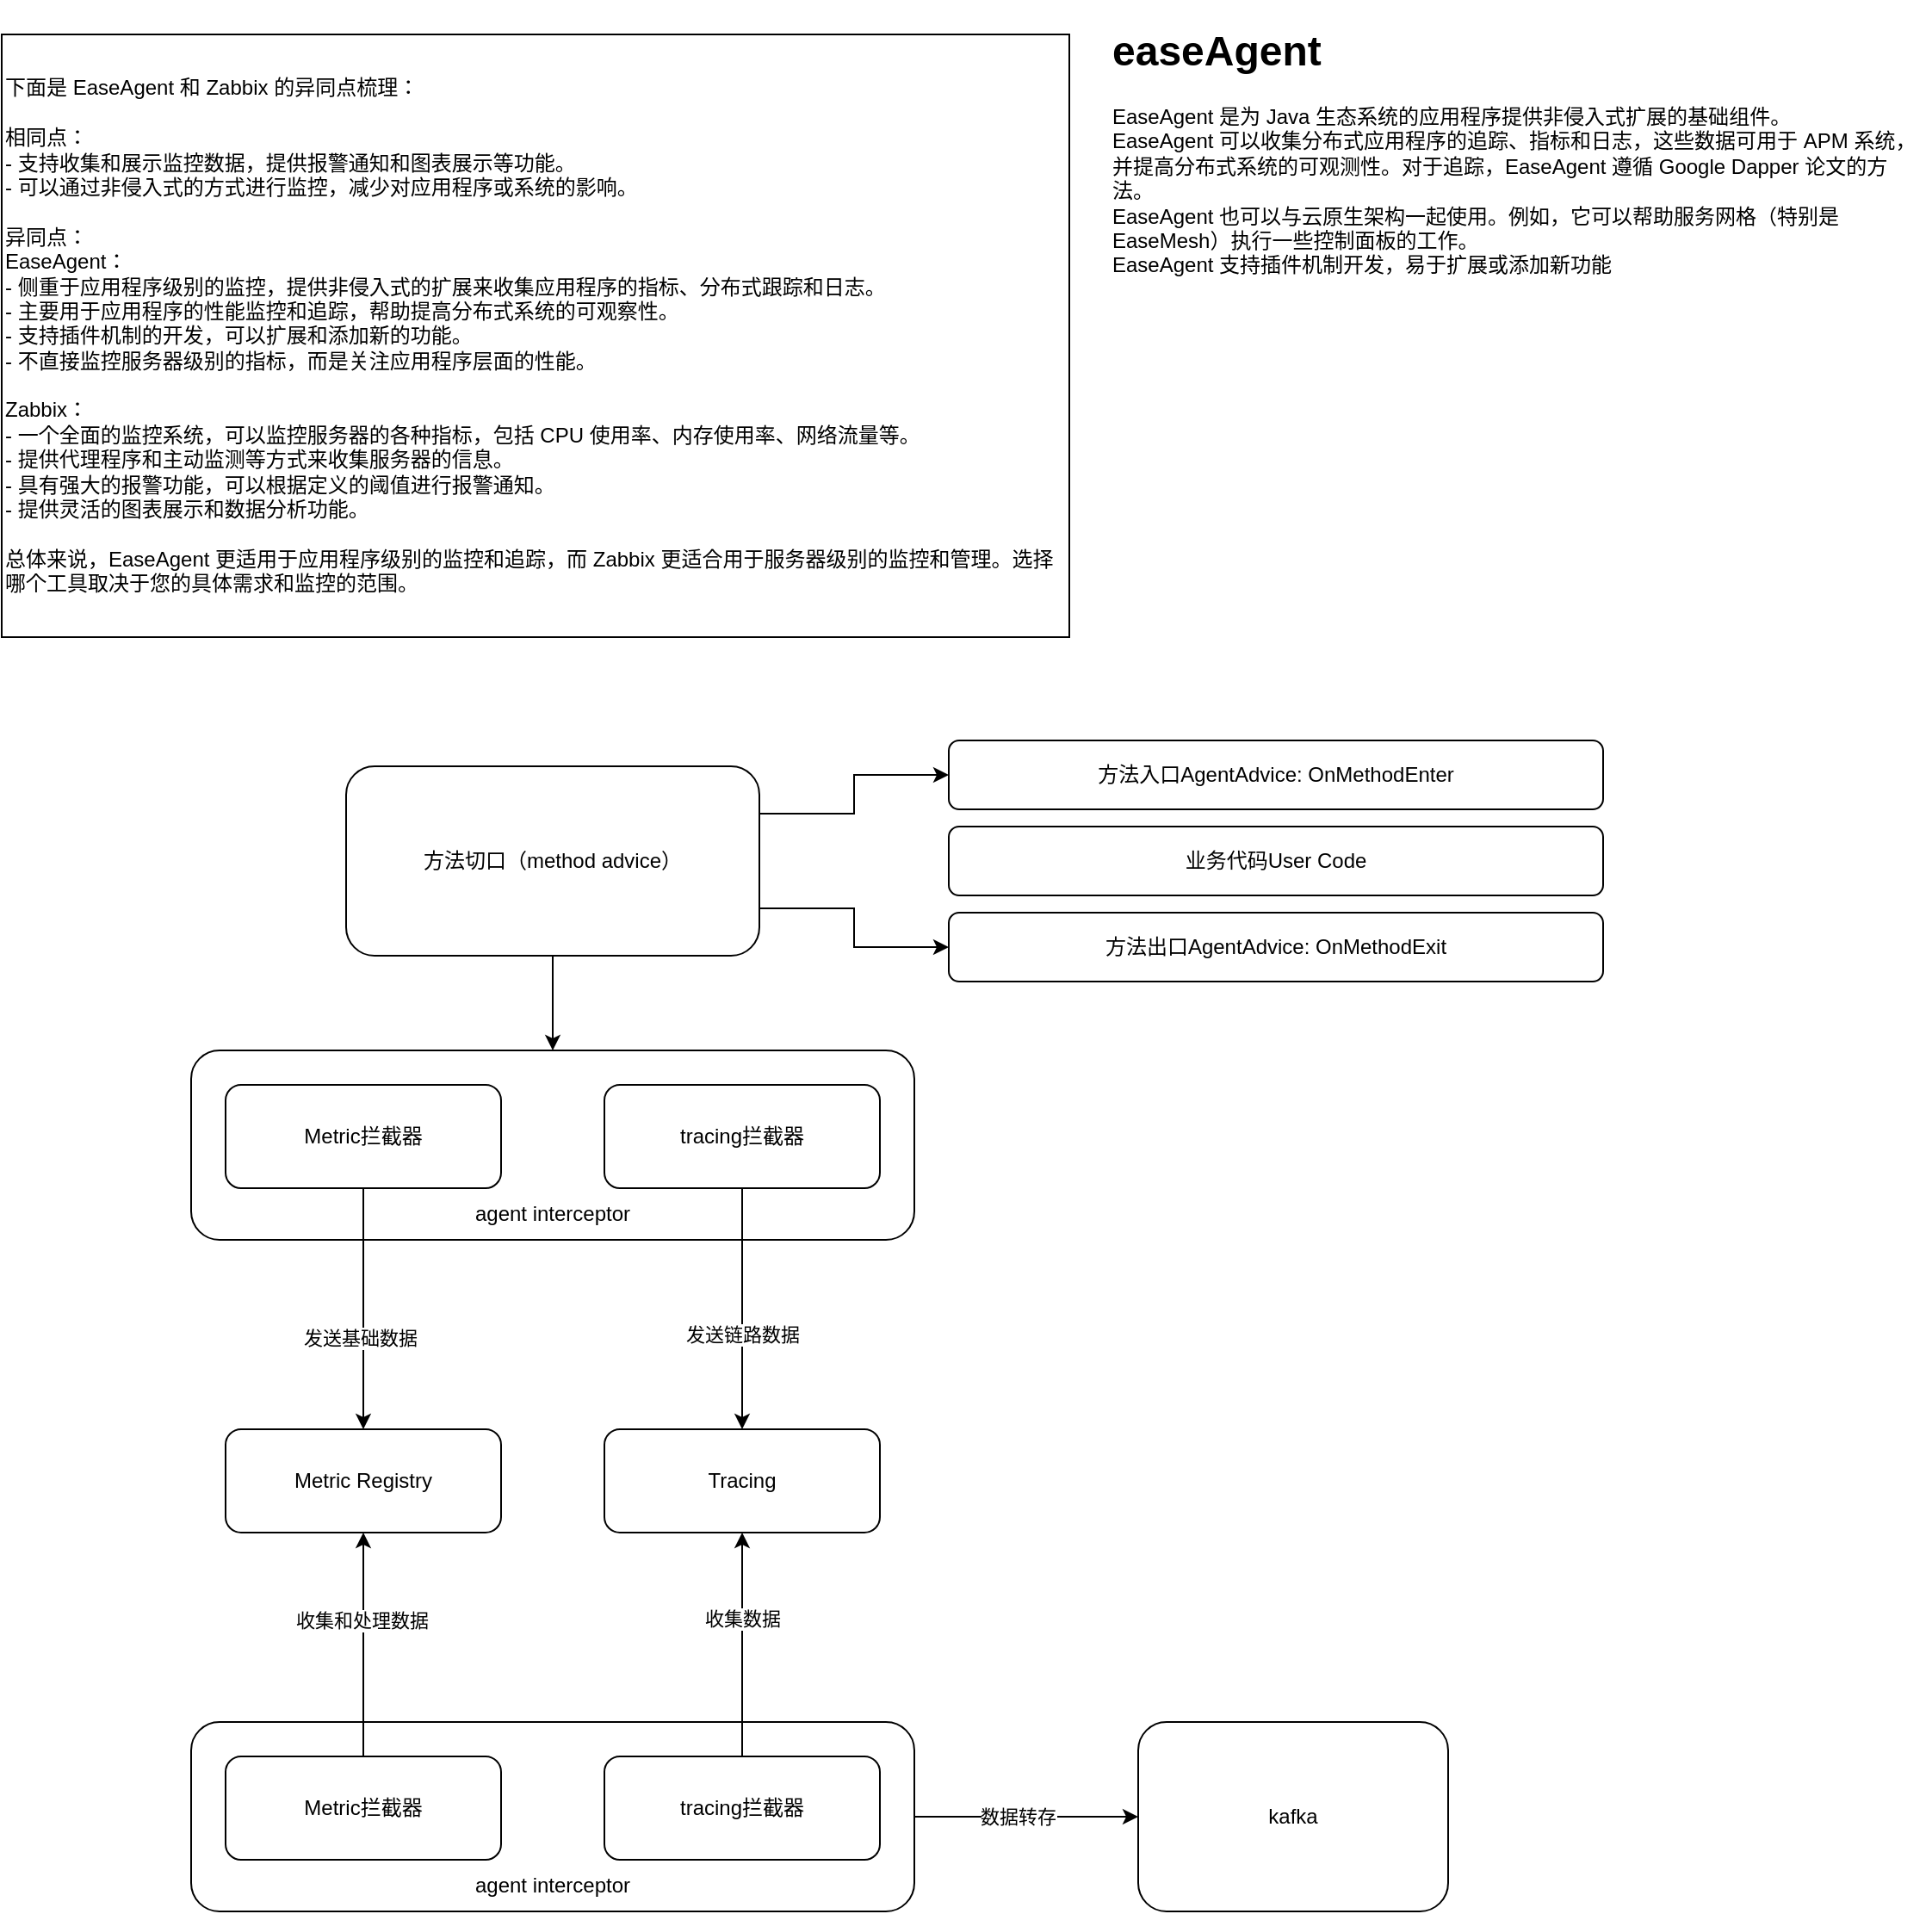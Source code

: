 <mxfile version="21.3.8" type="github">
  <diagram name="第 1 页" id="n-G3lqDVLXR1q0Zq0EH0">
    <mxGraphModel dx="1434" dy="756" grid="1" gridSize="10" guides="1" tooltips="1" connect="1" arrows="1" fold="1" page="1" pageScale="1" pageWidth="1169" pageHeight="1654" math="0" shadow="0">
      <root>
        <mxCell id="0" />
        <mxCell id="1" parent="0" />
        <mxCell id="sJQpwPbI6ToiGN9EEG05-1" value="&lt;h1&gt;easeAgent&lt;/h1&gt;&lt;p&gt;EaseAgent 是为 Java 生态系统的应用程序提供非侵入式扩展的基础组件。&lt;br/&gt;EaseAgent 可以收集分布式应用程序的追踪、指标和日志，这些数据可用于 APM 系统，并提高分布式系统的可观测性。对于追踪，EaseAgent 遵循 Google Dapper 论文的方法。&lt;br/&gt;EaseAgent 也可以与云原生架构一起使用。例如，它可以帮助服务网格（特别是 EaseMesh）执行一些控制面板的工作。&lt;br/&gt;EaseAgent 支持插件机制开发，易于扩展或添加新功能&lt;br&gt;&lt;/p&gt;" style="text;html=1;strokeColor=none;fillColor=none;spacing=5;spacingTop=-20;whiteSpace=wrap;overflow=hidden;rounded=0;" parent="1" vertex="1">
          <mxGeometry x="680" y="20" width="480" height="180" as="geometry" />
        </mxCell>
        <mxCell id="sJQpwPbI6ToiGN9EEG05-2" value="&lt;div&gt;下面是 EaseAgent 和 Zabbix 的异同点梳理：&lt;/div&gt;&lt;div&gt;&lt;br&gt;&lt;/div&gt;&lt;div&gt;相同点：&lt;/div&gt;&lt;div&gt;- 支持收集和展示监控数据，提供报警通知和图表展示等功能。&lt;/div&gt;&lt;div&gt;- 可以通过非侵入式的方式进行监控，减少对应用程序或系统的影响。&lt;/div&gt;&lt;div&gt;&lt;br&gt;&lt;/div&gt;&lt;div&gt;异同点：&lt;/div&gt;&lt;div&gt;EaseAgent：&lt;/div&gt;&lt;div&gt;- 侧重于应用程序级别的监控，提供非侵入式的扩展来收集应用程序的指标、分布式跟踪和日志。&lt;/div&gt;&lt;div&gt;- 主要用于应用程序的性能监控和追踪，帮助提高分布式系统的可观察性。&lt;/div&gt;&lt;div&gt;- 支持插件机制的开发，可以扩展和添加新的功能。&lt;/div&gt;&lt;div&gt;- 不直接监控服务器级别的指标，而是关注应用程序层面的性能。&lt;/div&gt;&lt;div&gt;&lt;br&gt;&lt;/div&gt;&lt;div&gt;Zabbix：&lt;/div&gt;&lt;div&gt;- 一个全面的监控系统，可以监控服务器的各种指标，包括 CPU 使用率、内存使用率、网络流量等。&lt;/div&gt;&lt;div&gt;- 提供代理程序和主动监测等方式来收集服务器的信息。&lt;/div&gt;&lt;div&gt;- 具有强大的报警功能，可以根据定义的阈值进行报警通知。&lt;/div&gt;&lt;div&gt;- 提供灵活的图表展示和数据分析功能。&lt;/div&gt;&lt;div&gt;&lt;br&gt;&lt;/div&gt;&lt;div&gt;总体来说，EaseAgent 更适用于应用程序级别的监控和追踪，而 Zabbix 更适合用于服务器级别的监控和管理。选择哪个工具取决于您的具体需求和监控的范围。&lt;/div&gt;" style="rounded=0;whiteSpace=wrap;html=1;align=left;" parent="1" vertex="1">
          <mxGeometry x="40" y="30" width="620" height="350" as="geometry" />
        </mxCell>
        <mxCell id="N8TUmXQ6MpgpeVFSDW9v-6" style="edgeStyle=orthogonalEdgeStyle;rounded=0;orthogonalLoop=1;jettySize=auto;html=1;exitX=1;exitY=0.25;exitDx=0;exitDy=0;entryX=0;entryY=0.5;entryDx=0;entryDy=0;" edge="1" parent="1" source="N8TUmXQ6MpgpeVFSDW9v-1" target="N8TUmXQ6MpgpeVFSDW9v-3">
          <mxGeometry relative="1" as="geometry">
            <Array as="points">
              <mxPoint x="535" y="483" />
              <mxPoint x="535" y="460" />
            </Array>
          </mxGeometry>
        </mxCell>
        <mxCell id="N8TUmXQ6MpgpeVFSDW9v-7" style="edgeStyle=orthogonalEdgeStyle;rounded=0;orthogonalLoop=1;jettySize=auto;html=1;exitX=1;exitY=0.75;exitDx=0;exitDy=0;" edge="1" parent="1" source="N8TUmXQ6MpgpeVFSDW9v-1" target="N8TUmXQ6MpgpeVFSDW9v-5">
          <mxGeometry relative="1" as="geometry" />
        </mxCell>
        <mxCell id="N8TUmXQ6MpgpeVFSDW9v-17" style="edgeStyle=orthogonalEdgeStyle;rounded=0;orthogonalLoop=1;jettySize=auto;html=1;" edge="1" parent="1" source="N8TUmXQ6MpgpeVFSDW9v-1" target="N8TUmXQ6MpgpeVFSDW9v-14">
          <mxGeometry relative="1" as="geometry" />
        </mxCell>
        <mxCell id="N8TUmXQ6MpgpeVFSDW9v-1" value="方法切口（method advice）" style="rounded=1;whiteSpace=wrap;html=1;" vertex="1" parent="1">
          <mxGeometry x="240" y="455" width="240" height="110" as="geometry" />
        </mxCell>
        <mxCell id="N8TUmXQ6MpgpeVFSDW9v-3" value="方法入口AgentAdvice: OnMethodEnter" style="rounded=1;whiteSpace=wrap;html=1;" vertex="1" parent="1">
          <mxGeometry x="590" y="440" width="380" height="40" as="geometry" />
        </mxCell>
        <mxCell id="N8TUmXQ6MpgpeVFSDW9v-4" value="业务代码User Code" style="rounded=1;whiteSpace=wrap;html=1;" vertex="1" parent="1">
          <mxGeometry x="590" y="490" width="380" height="40" as="geometry" />
        </mxCell>
        <mxCell id="N8TUmXQ6MpgpeVFSDW9v-5" value="方法出口AgentAdvice: OnMethodExit" style="rounded=1;whiteSpace=wrap;html=1;" vertex="1" parent="1">
          <mxGeometry x="590" y="540" width="380" height="40" as="geometry" />
        </mxCell>
        <mxCell id="N8TUmXQ6MpgpeVFSDW9v-14" value="" style="rounded=1;whiteSpace=wrap;html=1;" vertex="1" parent="1">
          <mxGeometry x="150" y="620" width="420" height="110" as="geometry" />
        </mxCell>
        <mxCell id="N8TUmXQ6MpgpeVFSDW9v-21" style="edgeStyle=orthogonalEdgeStyle;rounded=0;orthogonalLoop=1;jettySize=auto;html=1;exitX=0.5;exitY=1;exitDx=0;exitDy=0;" edge="1" parent="1" source="N8TUmXQ6MpgpeVFSDW9v-15" target="N8TUmXQ6MpgpeVFSDW9v-19">
          <mxGeometry relative="1" as="geometry" />
        </mxCell>
        <mxCell id="N8TUmXQ6MpgpeVFSDW9v-27" value="发送基础数据" style="edgeLabel;html=1;align=center;verticalAlign=middle;resizable=0;points=[];" vertex="1" connectable="0" parent="N8TUmXQ6MpgpeVFSDW9v-21">
          <mxGeometry x="0.244" y="-2" relative="1" as="geometry">
            <mxPoint as="offset" />
          </mxGeometry>
        </mxCell>
        <mxCell id="N8TUmXQ6MpgpeVFSDW9v-15" value="Metric拦截器" style="rounded=1;whiteSpace=wrap;html=1;" vertex="1" parent="1">
          <mxGeometry x="170" y="640" width="160" height="60" as="geometry" />
        </mxCell>
        <mxCell id="N8TUmXQ6MpgpeVFSDW9v-22" style="edgeStyle=orthogonalEdgeStyle;rounded=0;orthogonalLoop=1;jettySize=auto;html=1;exitX=0.5;exitY=1;exitDx=0;exitDy=0;" edge="1" parent="1" source="N8TUmXQ6MpgpeVFSDW9v-16" target="N8TUmXQ6MpgpeVFSDW9v-20">
          <mxGeometry relative="1" as="geometry" />
        </mxCell>
        <mxCell id="N8TUmXQ6MpgpeVFSDW9v-29" value="发送链路数据" style="edgeLabel;html=1;align=center;verticalAlign=middle;resizable=0;points=[];" vertex="1" connectable="0" parent="N8TUmXQ6MpgpeVFSDW9v-22">
          <mxGeometry x="0.214" relative="1" as="geometry">
            <mxPoint as="offset" />
          </mxGeometry>
        </mxCell>
        <mxCell id="N8TUmXQ6MpgpeVFSDW9v-16" value="tracing拦截器" style="rounded=1;whiteSpace=wrap;html=1;" vertex="1" parent="1">
          <mxGeometry x="390" y="640" width="160" height="60" as="geometry" />
        </mxCell>
        <mxCell id="N8TUmXQ6MpgpeVFSDW9v-18" value="agent interceptor" style="text;html=1;strokeColor=none;fillColor=none;align=center;verticalAlign=middle;whiteSpace=wrap;rounded=0;" vertex="1" parent="1">
          <mxGeometry x="270" y="700" width="180" height="30" as="geometry" />
        </mxCell>
        <mxCell id="N8TUmXQ6MpgpeVFSDW9v-19" value="Metric Registry" style="rounded=1;whiteSpace=wrap;html=1;" vertex="1" parent="1">
          <mxGeometry x="170" y="840" width="160" height="60" as="geometry" />
        </mxCell>
        <mxCell id="N8TUmXQ6MpgpeVFSDW9v-20" value="Tracing" style="rounded=1;whiteSpace=wrap;html=1;" vertex="1" parent="1">
          <mxGeometry x="390" y="840" width="160" height="60" as="geometry" />
        </mxCell>
        <mxCell id="N8TUmXQ6MpgpeVFSDW9v-35" style="edgeStyle=orthogonalEdgeStyle;rounded=0;orthogonalLoop=1;jettySize=auto;html=1;exitX=1;exitY=0.5;exitDx=0;exitDy=0;" edge="1" parent="1" source="N8TUmXQ6MpgpeVFSDW9v-23" target="N8TUmXQ6MpgpeVFSDW9v-34">
          <mxGeometry relative="1" as="geometry" />
        </mxCell>
        <mxCell id="N8TUmXQ6MpgpeVFSDW9v-36" value="数据转存" style="edgeLabel;html=1;align=center;verticalAlign=middle;resizable=0;points=[];" vertex="1" connectable="0" parent="N8TUmXQ6MpgpeVFSDW9v-35">
          <mxGeometry x="-0.262" y="4" relative="1" as="geometry">
            <mxPoint x="12" y="4" as="offset" />
          </mxGeometry>
        </mxCell>
        <mxCell id="N8TUmXQ6MpgpeVFSDW9v-23" value="" style="rounded=1;whiteSpace=wrap;html=1;" vertex="1" parent="1">
          <mxGeometry x="150" y="1010" width="420" height="110" as="geometry" />
        </mxCell>
        <mxCell id="N8TUmXQ6MpgpeVFSDW9v-30" style="edgeStyle=orthogonalEdgeStyle;rounded=0;orthogonalLoop=1;jettySize=auto;html=1;" edge="1" parent="1" source="N8TUmXQ6MpgpeVFSDW9v-24" target="N8TUmXQ6MpgpeVFSDW9v-19">
          <mxGeometry relative="1" as="geometry" />
        </mxCell>
        <mxCell id="N8TUmXQ6MpgpeVFSDW9v-32" value="收集和处理数据" style="edgeLabel;html=1;align=center;verticalAlign=middle;resizable=0;points=[];" vertex="1" connectable="0" parent="N8TUmXQ6MpgpeVFSDW9v-30">
          <mxGeometry x="0.215" y="1" relative="1" as="geometry">
            <mxPoint as="offset" />
          </mxGeometry>
        </mxCell>
        <mxCell id="N8TUmXQ6MpgpeVFSDW9v-24" value="Metric拦截器" style="rounded=1;whiteSpace=wrap;html=1;" vertex="1" parent="1">
          <mxGeometry x="170" y="1030" width="160" height="60" as="geometry" />
        </mxCell>
        <mxCell id="N8TUmXQ6MpgpeVFSDW9v-31" style="edgeStyle=orthogonalEdgeStyle;rounded=0;orthogonalLoop=1;jettySize=auto;html=1;exitX=0.5;exitY=0;exitDx=0;exitDy=0;" edge="1" parent="1" source="N8TUmXQ6MpgpeVFSDW9v-25" target="N8TUmXQ6MpgpeVFSDW9v-20">
          <mxGeometry relative="1" as="geometry" />
        </mxCell>
        <mxCell id="N8TUmXQ6MpgpeVFSDW9v-33" value="收集数据" style="edgeLabel;html=1;align=center;verticalAlign=middle;resizable=0;points=[];" vertex="1" connectable="0" parent="N8TUmXQ6MpgpeVFSDW9v-31">
          <mxGeometry x="0.308" y="1" relative="1" as="geometry">
            <mxPoint x="1" y="5" as="offset" />
          </mxGeometry>
        </mxCell>
        <mxCell id="N8TUmXQ6MpgpeVFSDW9v-25" value="tracing拦截器" style="rounded=1;whiteSpace=wrap;html=1;" vertex="1" parent="1">
          <mxGeometry x="390" y="1030" width="160" height="60" as="geometry" />
        </mxCell>
        <mxCell id="N8TUmXQ6MpgpeVFSDW9v-26" value="agent interceptor" style="text;html=1;strokeColor=none;fillColor=none;align=center;verticalAlign=middle;whiteSpace=wrap;rounded=0;" vertex="1" parent="1">
          <mxGeometry x="270" y="1090" width="180" height="30" as="geometry" />
        </mxCell>
        <mxCell id="N8TUmXQ6MpgpeVFSDW9v-34" value="kafka" style="rounded=1;whiteSpace=wrap;html=1;" vertex="1" parent="1">
          <mxGeometry x="700" y="1010" width="180" height="110" as="geometry" />
        </mxCell>
      </root>
    </mxGraphModel>
  </diagram>
</mxfile>

